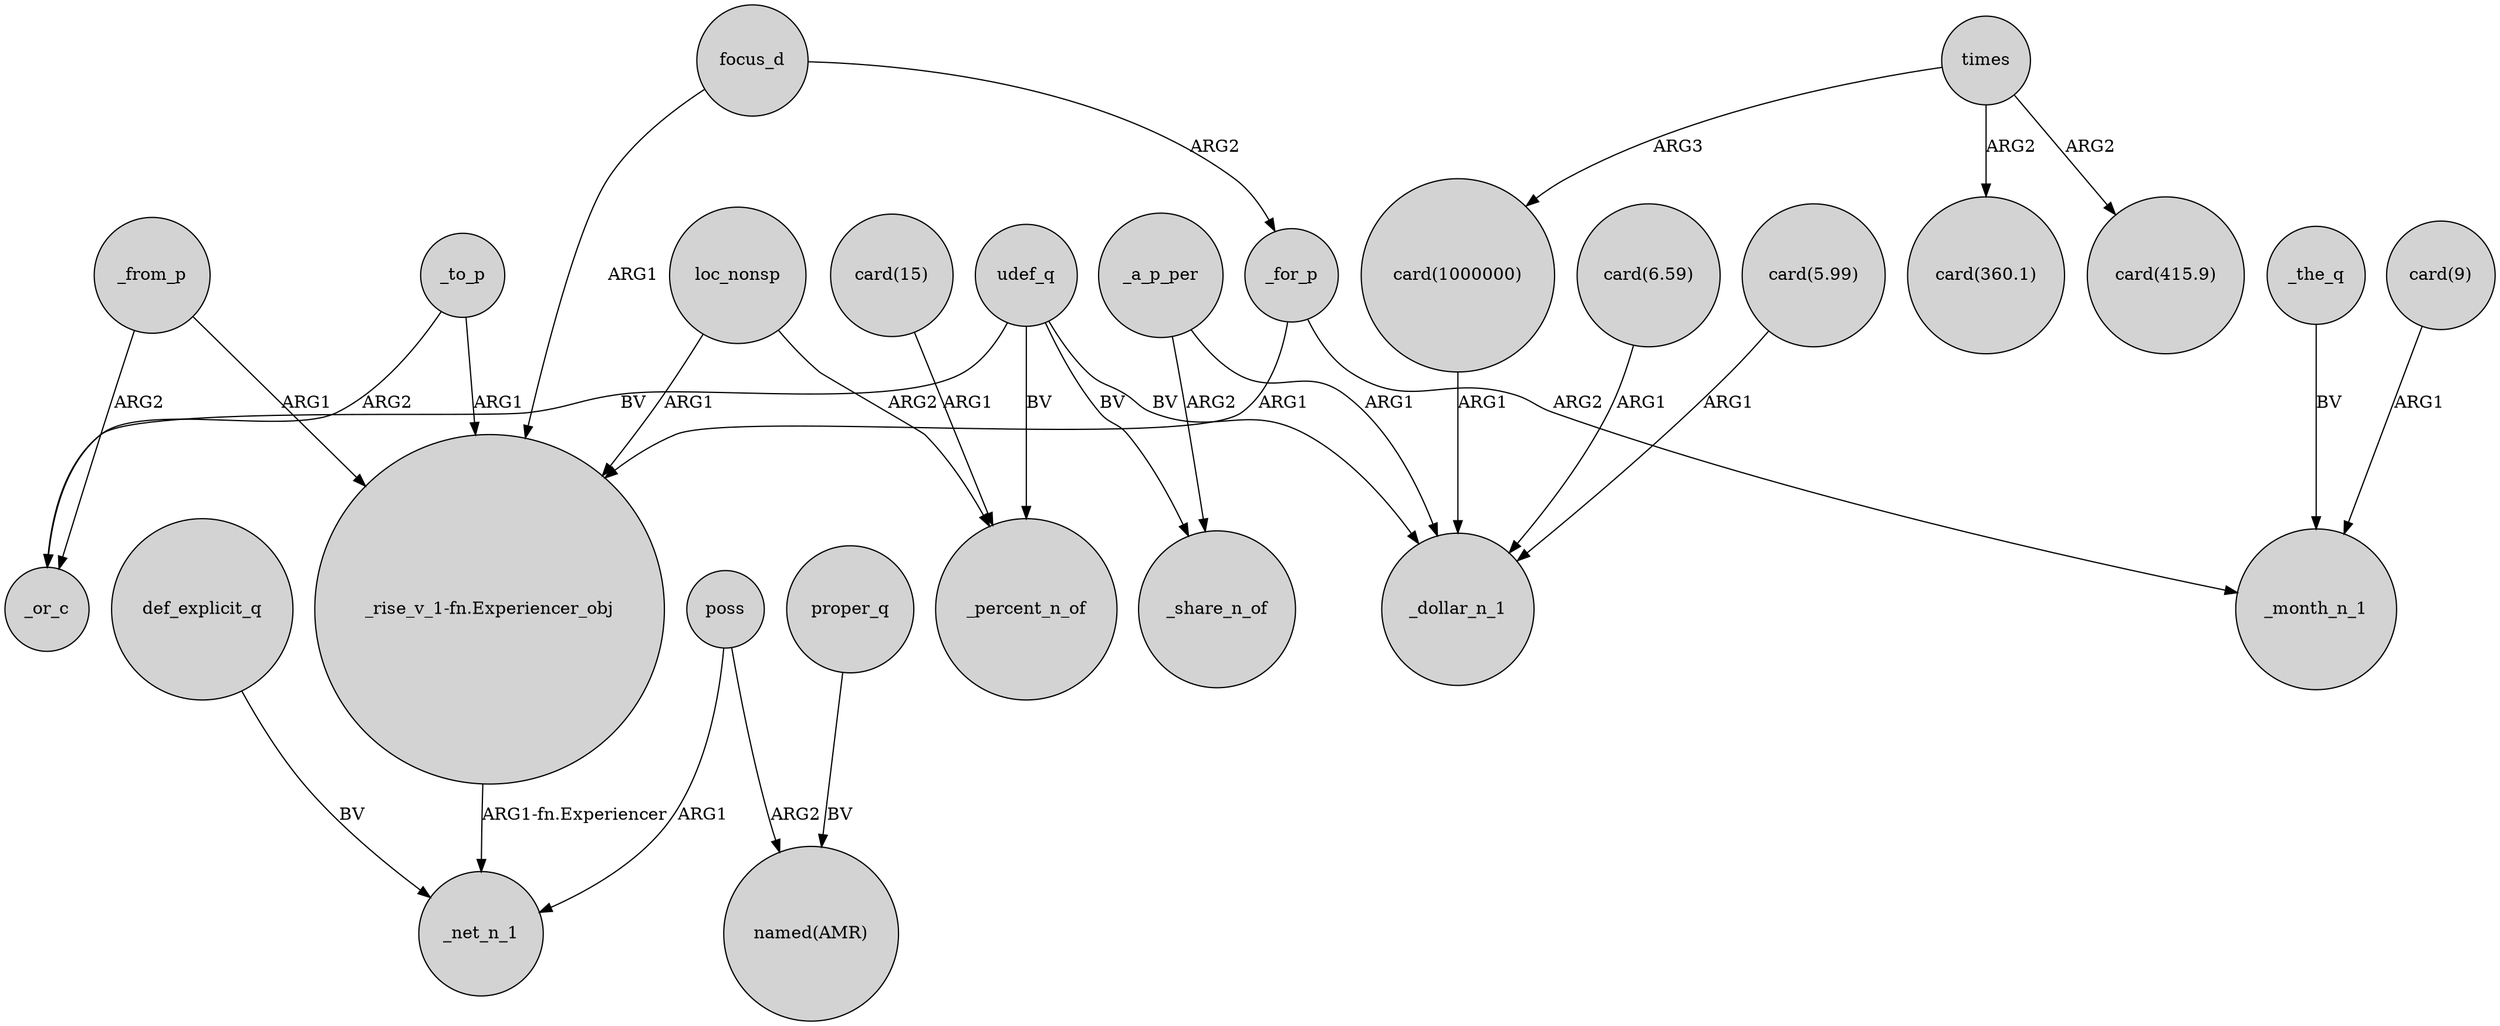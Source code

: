 digraph {
	node [shape=circle style=filled]
	_for_p -> "_rise_v_1-fn.Experiencer_obj" [label=ARG1]
	def_explicit_q -> _net_n_1 [label=BV]
	_to_p -> _or_c [label=ARG2]
	"card(6.59)" -> _dollar_n_1 [label=ARG1]
	loc_nonsp -> "_rise_v_1-fn.Experiencer_obj" [label=ARG1]
	_the_q -> _month_n_1 [label=BV]
	_from_p -> "_rise_v_1-fn.Experiencer_obj" [label=ARG1]
	times -> "card(1000000)" [label=ARG3]
	"_rise_v_1-fn.Experiencer_obj" -> _net_n_1 [label="ARG1-fn.Experiencer"]
	poss -> "named(AMR)" [label=ARG2]
	times -> "card(415.9)" [label=ARG2]
	times -> "card(360.1)" [label=ARG2]
	udef_q -> _or_c [label=BV]
	_a_p_per -> _share_n_of [label=ARG2]
	udef_q -> _percent_n_of [label=BV]
	udef_q -> _share_n_of [label=BV]
	udef_q -> _dollar_n_1 [label=BV]
	"card(1000000)" -> _dollar_n_1 [label=ARG1]
	"card(15)" -> _percent_n_of [label=ARG1]
	_from_p -> _or_c [label=ARG2]
	focus_d -> "_rise_v_1-fn.Experiencer_obj" [label=ARG1]
	_a_p_per -> _dollar_n_1 [label=ARG1]
	proper_q -> "named(AMR)" [label=BV]
	_to_p -> "_rise_v_1-fn.Experiencer_obj" [label=ARG1]
	"card(9)" -> _month_n_1 [label=ARG1]
	focus_d -> _for_p [label=ARG2]
	_for_p -> _month_n_1 [label=ARG2]
	poss -> _net_n_1 [label=ARG1]
	"card(5.99)" -> _dollar_n_1 [label=ARG1]
	loc_nonsp -> _percent_n_of [label=ARG2]
}
